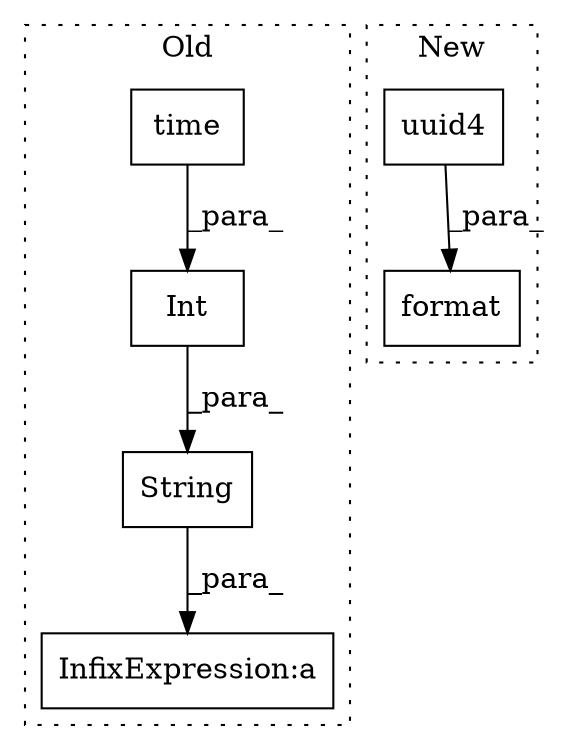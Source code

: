 digraph G {
subgraph cluster0 {
1 [label="time" a="32" s="781" l="6" shape="box"];
3 [label="Int" a="32" s="772,787" l="4,1" shape="box"];
5 [label="String" a="32" s="765,788" l="7,1" shape="box"];
6 [label="InfixExpression:a" a="27" s="762" l="3" shape="box"];
label = "Old";
style="dotted";
}
subgraph cluster1 {
2 [label="uuid4" a="32" s="882" l="7" shape="box"];
4 [label="format" a="32" s="870,889" l="7,1" shape="box"];
label = "New";
style="dotted";
}
1 -> 3 [label="_para_"];
2 -> 4 [label="_para_"];
3 -> 5 [label="_para_"];
5 -> 6 [label="_para_"];
}